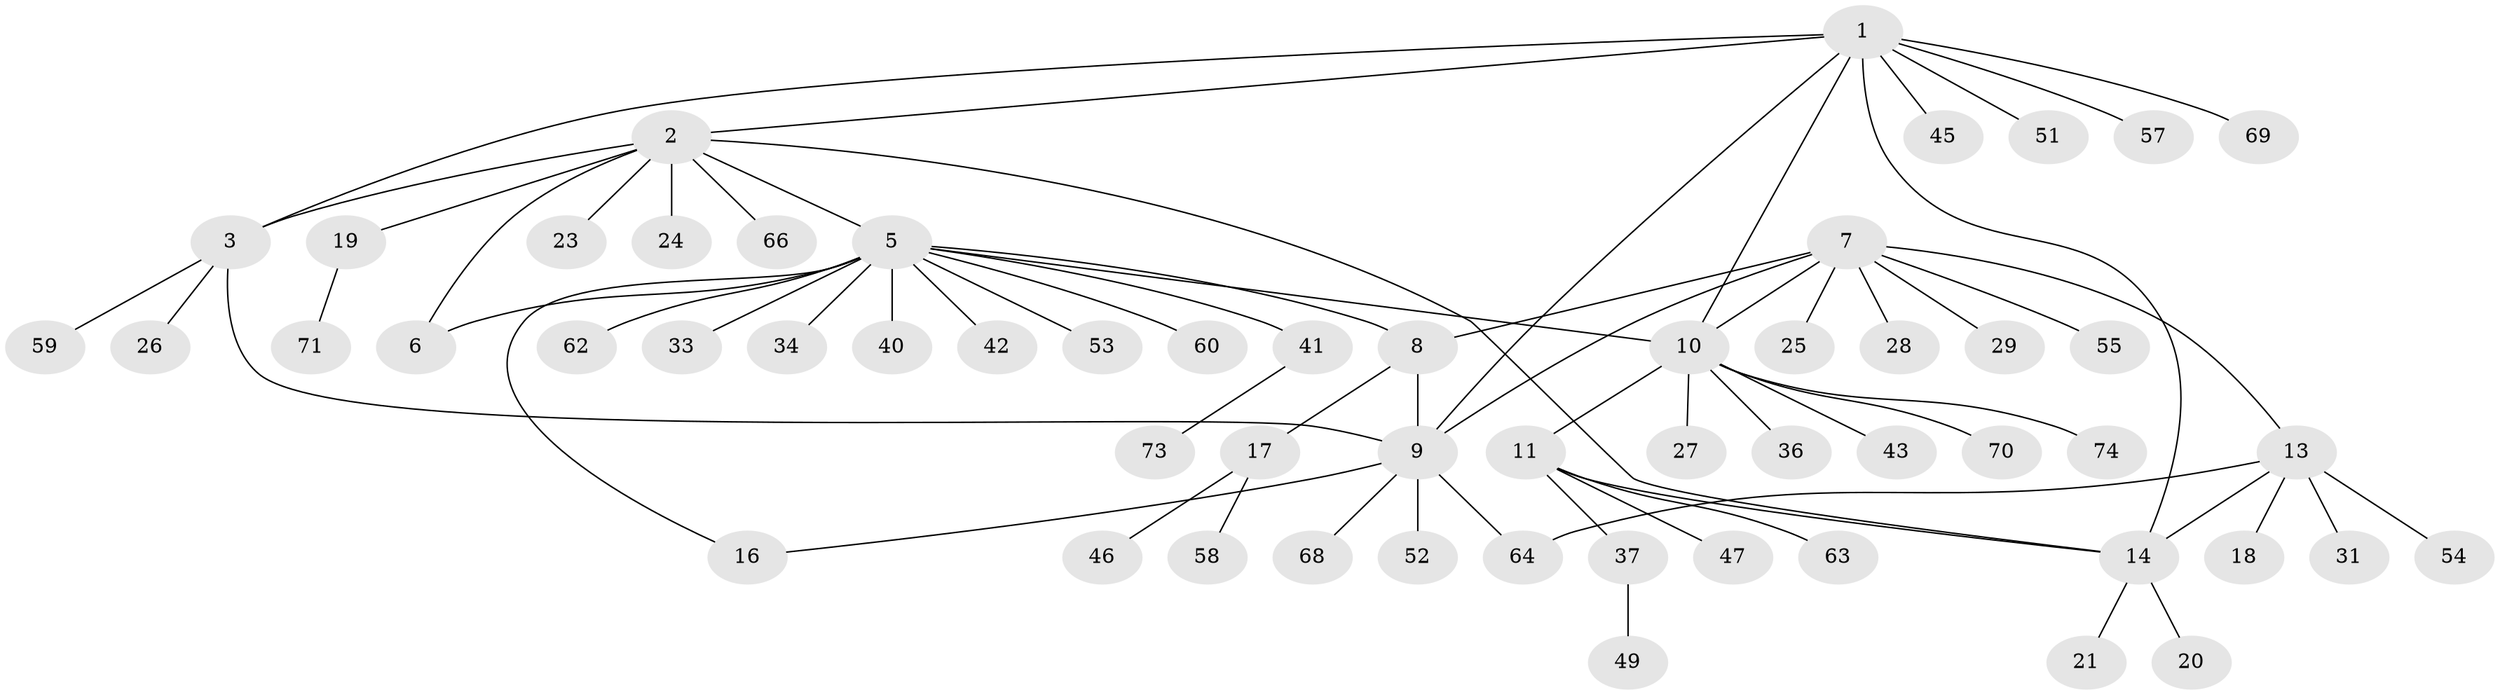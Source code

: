 // Generated by graph-tools (version 1.1) at 2025/52/02/27/25 19:52:20]
// undirected, 57 vertices, 68 edges
graph export_dot {
graph [start="1"]
  node [color=gray90,style=filled];
  1 [super="+50"];
  2 [super="+4"];
  3 [super="+65"];
  5 [super="+39"];
  6;
  7 [super="+56"];
  8 [super="+30"];
  9 [super="+44"];
  10 [super="+12"];
  11 [super="+38"];
  13 [super="+15"];
  14 [super="+32"];
  16;
  17 [super="+35"];
  18;
  19 [super="+48"];
  20 [super="+22"];
  21;
  23;
  24;
  25;
  26;
  27;
  28 [super="+72"];
  29;
  31;
  33;
  34;
  36;
  37;
  40;
  41 [super="+67"];
  42;
  43;
  45;
  46;
  47;
  49;
  51;
  52;
  53 [super="+61"];
  54;
  55;
  57;
  58;
  59;
  60;
  62;
  63;
  64;
  66;
  68;
  69;
  70;
  71;
  73;
  74;
  1 -- 2;
  1 -- 3;
  1 -- 14;
  1 -- 45;
  1 -- 51;
  1 -- 57;
  1 -- 69;
  1 -- 9;
  1 -- 10;
  2 -- 3;
  2 -- 19;
  2 -- 24;
  2 -- 66;
  2 -- 5;
  2 -- 6;
  2 -- 23;
  2 -- 14;
  3 -- 9;
  3 -- 26;
  3 -- 59;
  5 -- 6;
  5 -- 8;
  5 -- 16;
  5 -- 33;
  5 -- 34;
  5 -- 40;
  5 -- 41;
  5 -- 42;
  5 -- 53;
  5 -- 60;
  5 -- 62;
  5 -- 10;
  7 -- 8;
  7 -- 9;
  7 -- 13;
  7 -- 25;
  7 -- 28;
  7 -- 29;
  7 -- 55;
  7 -- 10;
  8 -- 9;
  8 -- 17;
  9 -- 16;
  9 -- 52;
  9 -- 64;
  9 -- 68;
  10 -- 11 [weight=2];
  10 -- 27;
  10 -- 36;
  10 -- 70;
  10 -- 74;
  10 -- 43;
  11 -- 14;
  11 -- 37;
  11 -- 47;
  11 -- 63;
  13 -- 14 [weight=2];
  13 -- 18;
  13 -- 31;
  13 -- 54;
  13 -- 64;
  14 -- 20;
  14 -- 21;
  17 -- 46;
  17 -- 58;
  19 -- 71;
  37 -- 49;
  41 -- 73;
}
